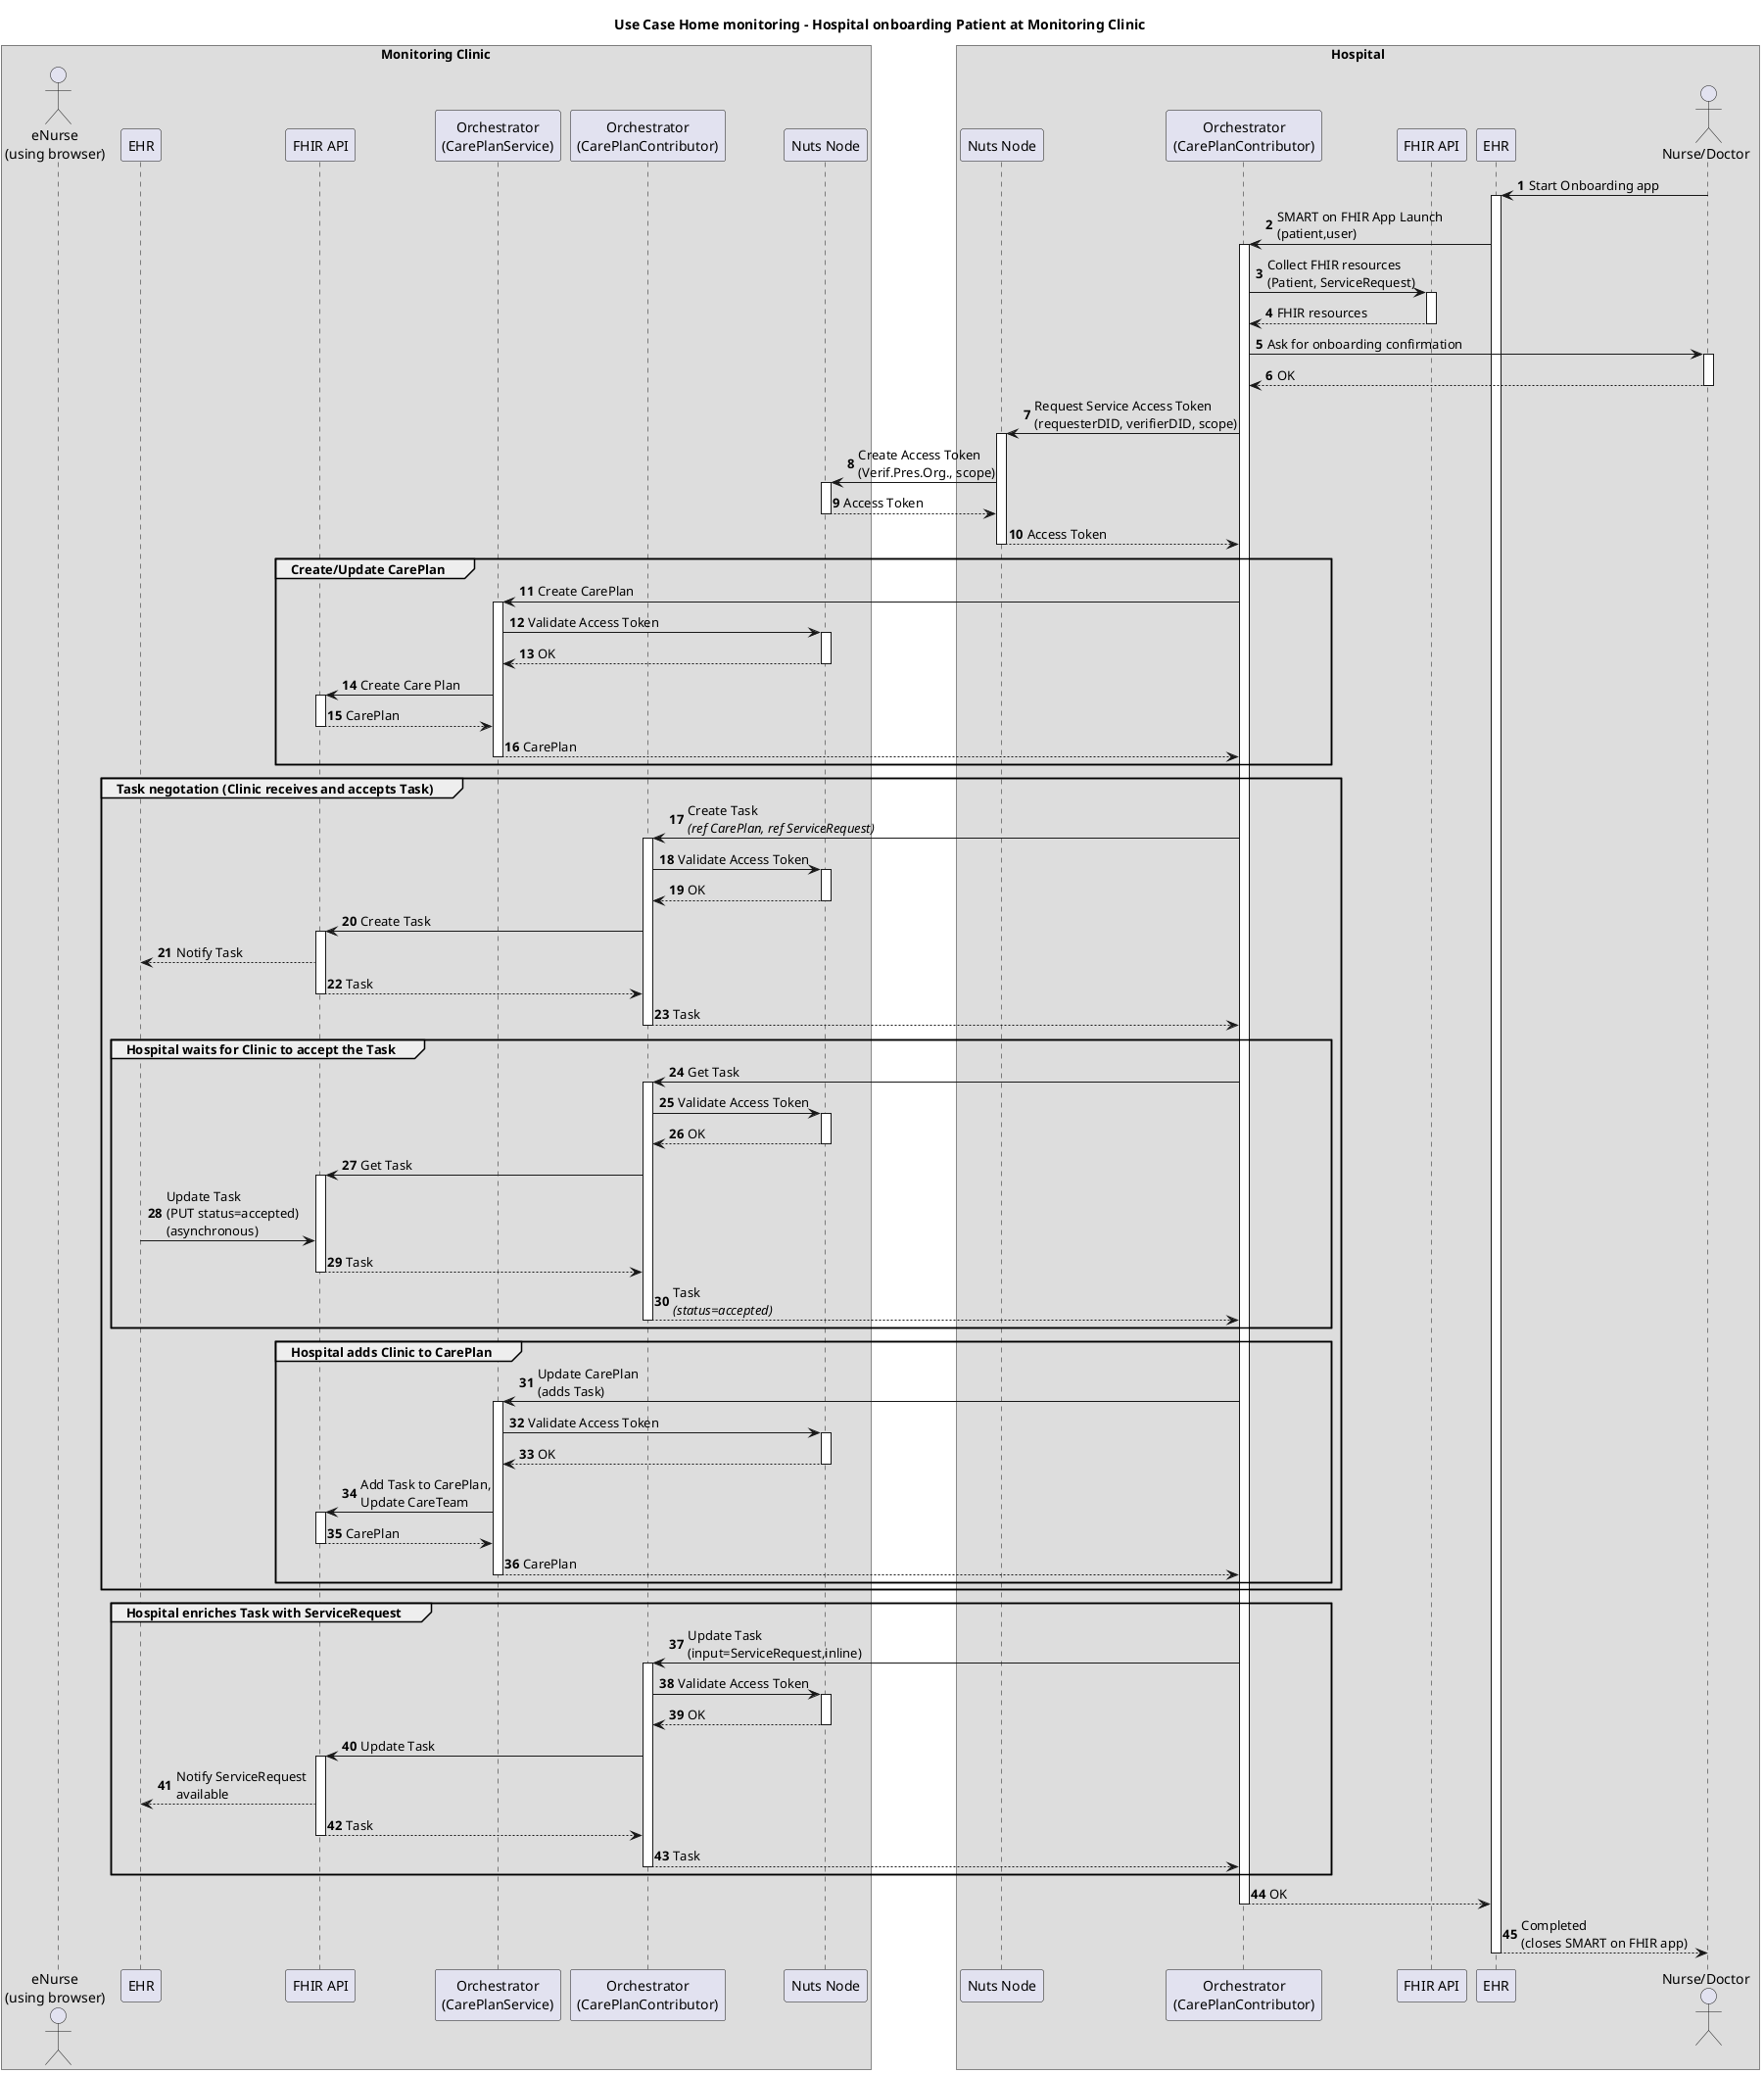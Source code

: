 @startuml
'https://plantuml.com/sequence-diagram
autonumber


title Use Case Home monitoring - Hospital onboarding Patient at Monitoring Clinic

box Monitoring Clinic
    actor eNurse as "eNurse\n(using browser)"
    participant "EHR" as ClinicEHR
    participant "FHIR API" as ClinicFHIR
    participant "Orchestrator\n(CarePlanService)" as ClinicOrchestratorCPS
    participant "Orchestrator\n(CarePlanContributor)" as ClinicOrchestratorContr
    participant "Nuts Node" as ClinicNutsNode
end box
box Hospital
    participant "Nuts Node" as HospitalNutsNode
    participant "Orchestrator\n(CarePlanContributor)" as HospitalOrchestrator
    participant "FHIR API" as HospitalFHIR
    participant "EHR" as HospitalEHR
    actor "Nurse/Doctor" as HospitalNurse
end box

HospitalNurse -> HospitalEHR : Start Onboarding app
activate HospitalEHR
    HospitalEHR -> HospitalOrchestrator : SMART on FHIR App Launch\n(patient,user)
    activate HospitalOrchestrator
        HospitalOrchestrator -> HospitalFHIR : Collect FHIR resources\n(Patient, ServiceRequest)
        activate HospitalFHIR
        return FHIR resources
        HospitalOrchestrator -> HospitalNurse : Ask for onboarding confirmation
        activate HospitalNurse
        return OK
        HospitalOrchestrator -> HospitalNutsNode : Request Service Access Token\n(requesterDID, verifierDID, scope)
        activate HospitalNutsNode
            HospitalNutsNode -> ClinicNutsNode : Create Access Token\n(Verif.Pres.Org., scope)
            activate ClinicNutsNode
            return Access Token
        return Access Token
        group Create/Update CarePlan
            HospitalOrchestrator -> ClinicOrchestratorCPS : Create CarePlan
            activate ClinicOrchestratorCPS
                ClinicOrchestratorCPS -> ClinicNutsNode : Validate Access Token
                activate ClinicNutsNode
                return OK
                ClinicOrchestratorCPS -> ClinicFHIR : Create Care Plan
                activate ClinicFHIR
                return CarePlan
            return CarePlan
        end group
        group Task negotation (Clinic receives and accepts Task)
            HospitalOrchestrator -> ClinicOrchestratorContr : Create Task\n<i>(ref CarePlan, ref ServiceRequest)
            activate ClinicOrchestratorContr
                ClinicOrchestratorContr -> ClinicNutsNode : Validate Access Token
                activate ClinicNutsNode
                return OK
                ClinicOrchestratorContr -> ClinicFHIR : Create Task
                activate ClinicFHIR
                    ClinicFHIR ---> ClinicEHR : Notify Task
                return Task
            return Task
            group Hospital waits for Clinic to accept the Task
                HospitalOrchestrator -> ClinicOrchestratorContr : Get Task
                activate ClinicOrchestratorContr
                    ClinicOrchestratorContr -> ClinicNutsNode : Validate Access Token
                    activate ClinicNutsNode
                    return OK
                    ClinicOrchestratorContr -> ClinicFHIR : Get Task
                    activate ClinicFHIR
                    ClinicEHR -> ClinicFHIR : Update Task\n(PUT status=accepted)\n(asynchronous)
                    return Task
                return Task\n<i>(status=accepted)
            end group
            group Hospital adds Clinic to CarePlan
                HospitalOrchestrator -> ClinicOrchestratorCPS : Update CarePlan\n(adds Task)
                activate ClinicOrchestratorCPS
                    ClinicOrchestratorCPS -> ClinicNutsNode : Validate Access Token
                    activate ClinicNutsNode
                    return OK
                    ClinicOrchestratorCPS -> ClinicFHIR : Add Task to CarePlan,\nUpdate CareTeam
                    activate ClinicFHIR
                    return CarePlan
                return CarePlan
            end group
        end group
        group Hospital enriches Task with ServiceRequest
            HospitalOrchestrator -> ClinicOrchestratorContr : Update Task\n(input=ServiceRequest,inline)
            activate ClinicOrchestratorContr
                ClinicOrchestratorContr -> ClinicNutsNode : Validate Access Token
                activate ClinicNutsNode
                return OK
                ClinicOrchestratorContr -> ClinicFHIR : Update Task
                activate ClinicFHIR
                    ClinicFHIR ---> ClinicEHR : Notify ServiceRequest\navailable
                return Task
            return Task
        end group
    return OK
return Completed\n(closes SMART on FHIR app)
@enduml